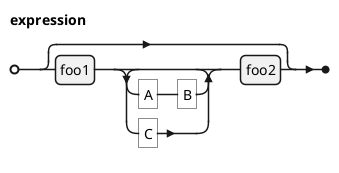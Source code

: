 {
  "sha1": "m9q1p6nupm0gdrwmzracbzmuq4kfjnn",
  "insertion": {
    "when": "2024-06-03T18:59:35.018Z",
    "url": "https://en.wikipedia.org/wiki/Extended_Backus%E2%80%93Naur_form",
    "user": "plantuml@gmail.com"
  }
}
@startebnf
!pragma compact
expression = [ foo1 , { "A", "B" | "C" } , foo2 ];
@endebnf
